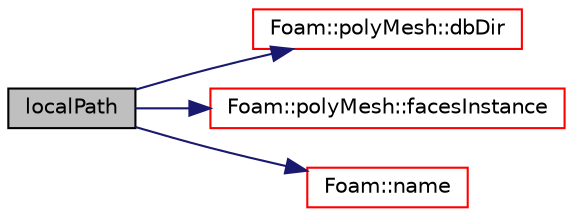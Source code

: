 digraph "localPath"
{
  bgcolor="transparent";
  edge [fontname="Helvetica",fontsize="10",labelfontname="Helvetica",labelfontsize="10"];
  node [fontname="Helvetica",fontsize="10",shape=record];
  rankdir="LR";
  Node1382 [label="localPath",height=0.2,width=0.4,color="black", fillcolor="grey75", style="filled", fontcolor="black"];
  Node1382 -> Node1383 [color="midnightblue",fontsize="10",style="solid",fontname="Helvetica"];
  Node1383 [label="Foam::polyMesh::dbDir",height=0.2,width=0.4,color="red",URL="$a28565.html#a512ba0ea18ed10e111d17d5349600de7",tooltip="Override the objectRegistry dbDir for a single-region case. "];
  Node1382 -> Node1728 [color="midnightblue",fontsize="10",style="solid",fontname="Helvetica"];
  Node1728 [label="Foam::polyMesh::facesInstance",height=0.2,width=0.4,color="red",URL="$a28565.html#a10996bb0856e3630cd8cfb5a803e00fa",tooltip="Return the current instance directory for faces. "];
  Node1382 -> Node1434 [color="midnightblue",fontsize="10",style="solid",fontname="Helvetica"];
  Node1434 [label="Foam::name",height=0.2,width=0.4,color="red",URL="$a21851.html#adcb0df2bd4953cb6bb390272d8263c3a",tooltip="Return a string representation of a complex. "];
}
